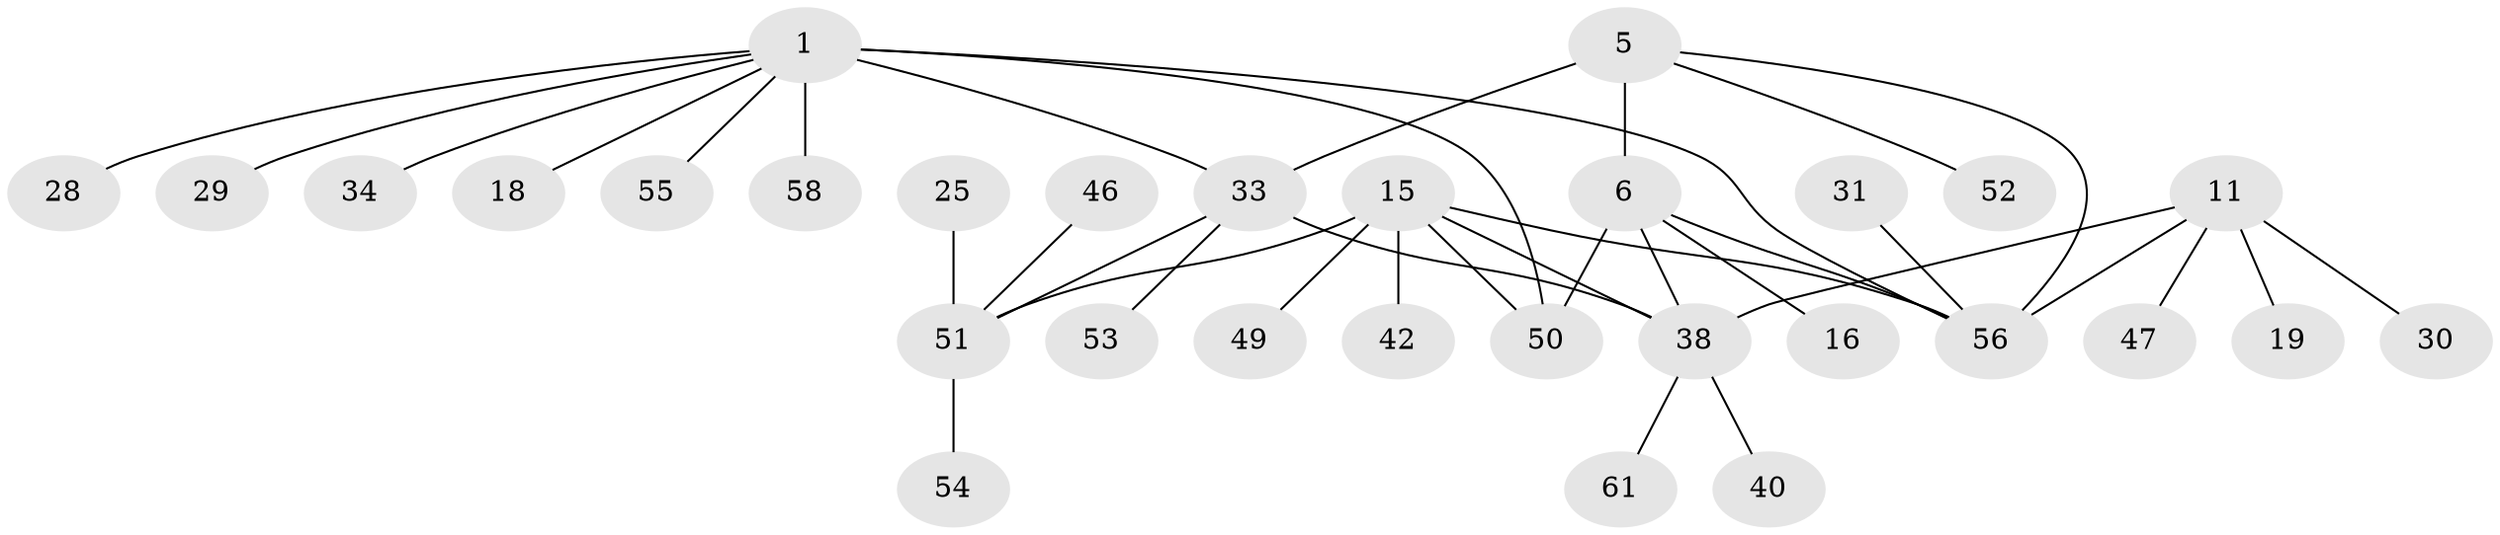 // original degree distribution, {11: 0.01639344262295082, 3: 0.11475409836065574, 5: 0.04918032786885246, 4: 0.06557377049180328, 6: 0.03278688524590164, 7: 0.04918032786885246, 9: 0.01639344262295082, 1: 0.5081967213114754, 2: 0.14754098360655737}
// Generated by graph-tools (version 1.1) at 2025/54/03/09/25 04:54:15]
// undirected, 30 vertices, 37 edges
graph export_dot {
graph [start="1"]
  node [color=gray90,style=filled];
  1;
  5 [super="+4"];
  6;
  11;
  15 [super="+13"];
  16;
  18;
  19;
  25;
  28;
  29;
  30;
  31;
  33 [super="+9"];
  34;
  38 [super="+35+32"];
  40;
  42;
  46;
  47;
  49;
  50 [super="+22+45+41+43"];
  51 [super="+8"];
  52 [super="+48"];
  53;
  54;
  55;
  56 [super="+3+44"];
  58 [super="+36+57"];
  61 [super="+59+60"];
  1 -- 18;
  1 -- 28;
  1 -- 29;
  1 -- 33 [weight=2];
  1 -- 34;
  1 -- 55;
  1 -- 56 [weight=2];
  1 -- 50;
  1 -- 58;
  5 -- 6 [weight=2];
  5 -- 56;
  5 -- 33;
  5 -- 52;
  6 -- 16;
  6 -- 50;
  6 -- 38;
  6 -- 56;
  11 -- 19;
  11 -- 30;
  11 -- 47;
  11 -- 56 [weight=4];
  11 -- 38 [weight=2];
  15 -- 42;
  15 -- 49;
  15 -- 50;
  15 -- 38;
  15 -- 51;
  15 -- 56 [weight=2];
  25 -- 51;
  31 -- 56;
  33 -- 53;
  33 -- 38;
  33 -- 51 [weight=2];
  38 -- 40;
  38 -- 61;
  46 -- 51;
  51 -- 54;
}
